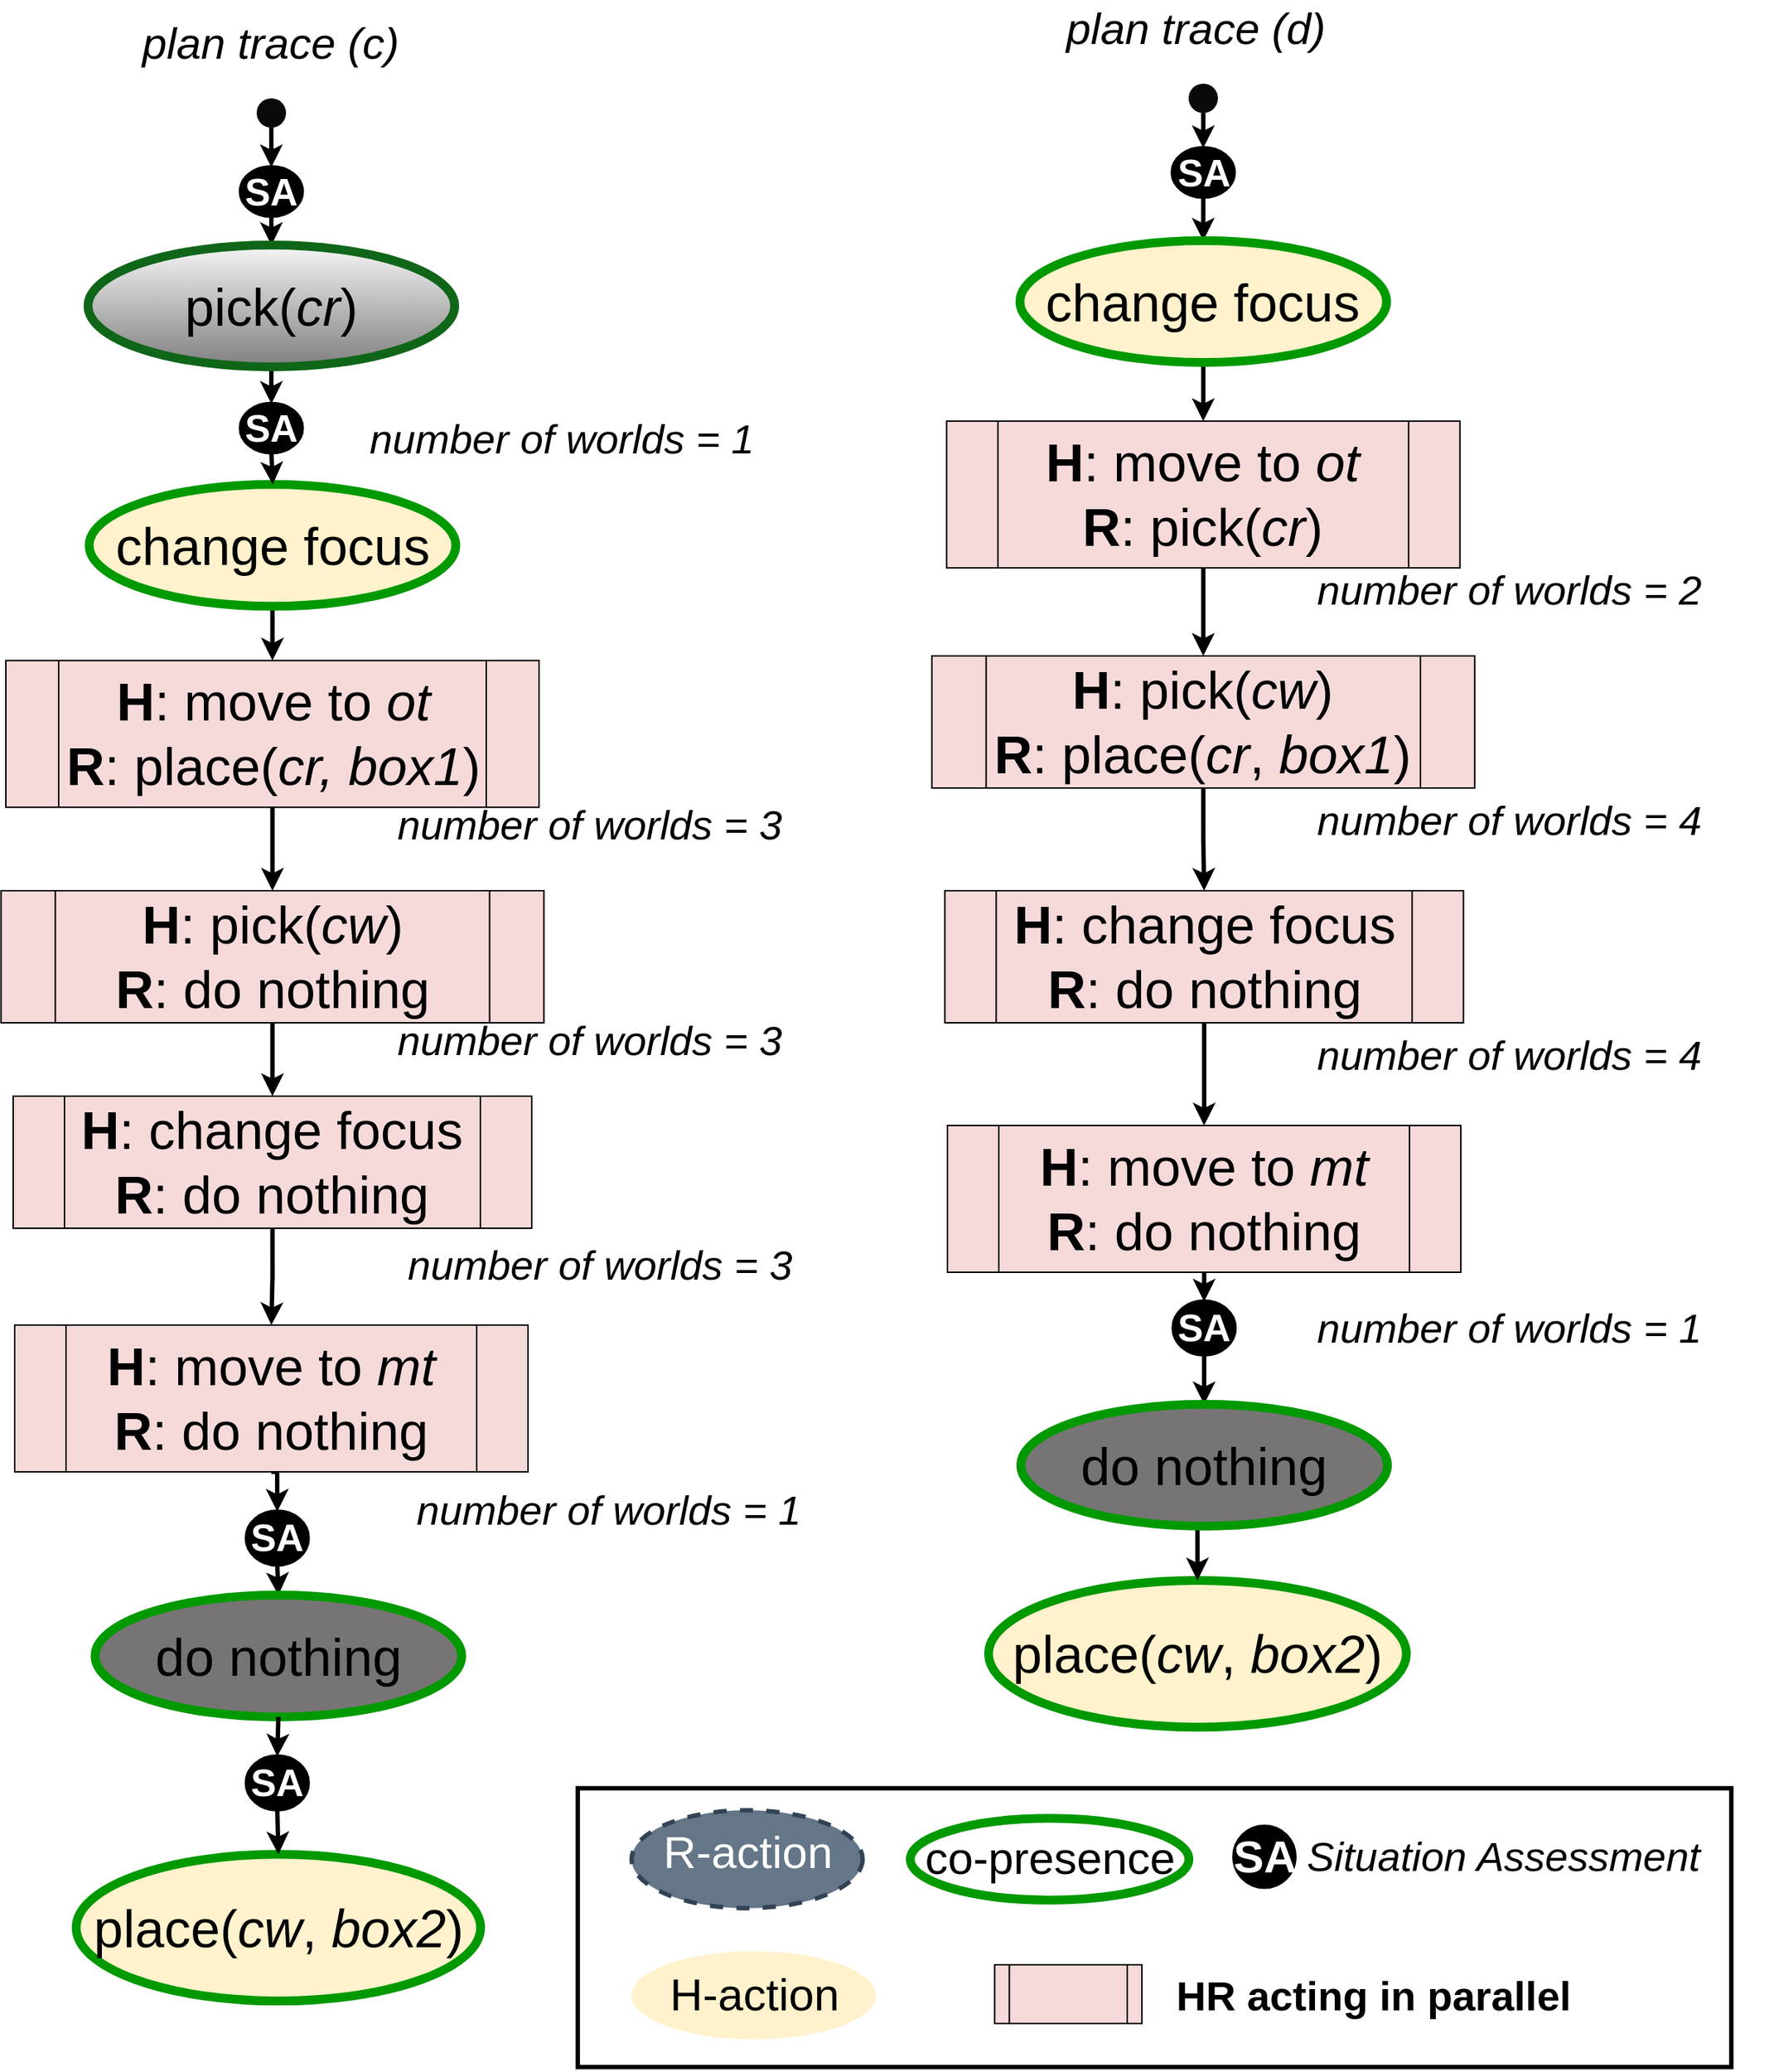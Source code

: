 <mxfile version="24.1.0" type="device">
  <diagram name="Page-1" id="WXPUMiXHoF5w2hRibX3o">
    <mxGraphModel dx="-16488" dy="-5757" grid="1" gridSize="10" guides="1" tooltips="1" connect="1" arrows="1" fold="1" page="1" pageScale="1" pageWidth="850" pageHeight="1100" math="0" shadow="0">
      <root>
        <mxCell id="0" />
        <mxCell id="1" parent="0" />
        <mxCell id="gL9Oa4EOZupIHO8gHdtq-1" style="edgeStyle=orthogonalEdgeStyle;rounded=0;orthogonalLoop=1;jettySize=auto;html=1;exitX=0.5;exitY=1;exitDx=0;exitDy=0;entryX=0.5;entryY=0;entryDx=0;entryDy=0;strokeWidth=3;" parent="1" source="gL9Oa4EOZupIHO8gHdtq-2" target="gL9Oa4EOZupIHO8gHdtq-11" edge="1">
          <mxGeometry relative="1" as="geometry" />
        </mxCell>
        <mxCell id="gL9Oa4EOZupIHO8gHdtq-2" value="&lt;font style=&quot;font-size: 36px;&quot;&gt;change focus&lt;/font&gt;" style="ellipse;whiteSpace=wrap;html=1;shadow=0;glass=0;labelBackgroundColor=none;sketch=0;fontSize=33;strokeColor=#009900;strokeWidth=6;fillColor=#fff2cc;" parent="1" vertex="1">
          <mxGeometry x="17996.76" y="7313.14" width="250" height="83" as="geometry" />
        </mxCell>
        <mxCell id="gL9Oa4EOZupIHO8gHdtq-3" style="edgeStyle=orthogonalEdgeStyle;rounded=0;orthogonalLoop=1;jettySize=auto;html=1;strokeWidth=3;fontSize=33;" parent="1" source="gL9Oa4EOZupIHO8gHdtq-4" target="gL9Oa4EOZupIHO8gHdtq-6" edge="1">
          <mxGeometry relative="1" as="geometry" />
        </mxCell>
        <mxCell id="gL9Oa4EOZupIHO8gHdtq-4" value="&lt;font color=&quot;#ffffff&quot; style=&quot;font-size: 26px;&quot;&gt;SA&lt;/font&gt;" style="ellipse;whiteSpace=wrap;html=1;shadow=0;glass=0;labelBackgroundColor=none;sketch=0;fontSize=26;strokeColor=default;strokeWidth=3;fillColor=#000000;gradientColor=none;gradientDirection=west;verticalAlign=middle;spacing=0;fontStyle=1" parent="1" vertex="1">
          <mxGeometry x="18100.25" y="7097.0" width="41.51" height="33" as="geometry" />
        </mxCell>
        <mxCell id="gL9Oa4EOZupIHO8gHdtq-5" style="edgeStyle=orthogonalEdgeStyle;rounded=0;orthogonalLoop=1;jettySize=auto;html=1;exitX=0.5;exitY=1;exitDx=0;exitDy=0;entryX=0.5;entryY=0;entryDx=0;entryDy=0;strokeWidth=3;" parent="1" source="gL9Oa4EOZupIHO8gHdtq-6" target="gL9Oa4EOZupIHO8gHdtq-10" edge="1">
          <mxGeometry relative="1" as="geometry" />
        </mxCell>
        <mxCell id="gL9Oa4EOZupIHO8gHdtq-6" value="&lt;font style=&quot;font-size: 36px;&quot;&gt;pick(&lt;i&gt;cr&lt;/i&gt;)&lt;/font&gt;" style="ellipse;whiteSpace=wrap;html=1;shadow=0;glass=0;labelBackgroundColor=none;sketch=0;fontSize=33;strokeColor=#0F6618;strokeWidth=6;fillColor=#f5f5f5;gradientColor=#808080;" parent="1" vertex="1">
          <mxGeometry x="17996.01" y="7150.0" width="250" height="83" as="geometry" />
        </mxCell>
        <mxCell id="gL9Oa4EOZupIHO8gHdtq-7" style="edgeStyle=orthogonalEdgeStyle;rounded=0;orthogonalLoop=1;jettySize=auto;html=1;exitX=0.5;exitY=1;exitDx=0;exitDy=0;entryX=0.5;entryY=0;entryDx=0;entryDy=0;strokeWidth=3;" parent="1" source="gL9Oa4EOZupIHO8gHdtq-8" target="gL9Oa4EOZupIHO8gHdtq-4" edge="1">
          <mxGeometry relative="1" as="geometry" />
        </mxCell>
        <mxCell id="gL9Oa4EOZupIHO8gHdtq-8" value="" style="ellipse;whiteSpace=wrap;html=1;aspect=fixed;strokeColor=none;strokeWidth=6;fontSize=22;fillColor=#0A0A0A;" parent="1" vertex="1">
          <mxGeometry x="18111.01" y="7050.0" width="20" height="20" as="geometry" />
        </mxCell>
        <mxCell id="gL9Oa4EOZupIHO8gHdtq-9" style="edgeStyle=orthogonalEdgeStyle;rounded=0;orthogonalLoop=1;jettySize=auto;html=1;exitX=0.5;exitY=1;exitDx=0;exitDy=0;strokeWidth=3;" parent="1" source="gL9Oa4EOZupIHO8gHdtq-10" edge="1">
          <mxGeometry relative="1" as="geometry">
            <mxPoint x="18121.979" y="7313.14" as="targetPoint" />
          </mxGeometry>
        </mxCell>
        <mxCell id="gL9Oa4EOZupIHO8gHdtq-10" value="&lt;font color=&quot;#ffffff&quot; style=&quot;font-size: 26px;&quot;&gt;SA&lt;/font&gt;" style="ellipse;whiteSpace=wrap;html=1;shadow=0;glass=0;labelBackgroundColor=none;sketch=0;fontSize=26;strokeColor=default;strokeWidth=3;fillColor=#000000;gradientColor=none;gradientDirection=west;verticalAlign=middle;spacing=0;fontStyle=1" parent="1" vertex="1">
          <mxGeometry x="18100.25" y="7258.21" width="41.51" height="33" as="geometry" />
        </mxCell>
        <mxCell id="CNIYPI8ph3WN7ZCrOtLs-1" style="edgeStyle=orthogonalEdgeStyle;rounded=0;orthogonalLoop=1;jettySize=auto;html=1;exitX=0.5;exitY=1;exitDx=0;exitDy=0;entryX=0.5;entryY=0;entryDx=0;entryDy=0;strokeWidth=3;" parent="1" source="gL9Oa4EOZupIHO8gHdtq-11" target="gL9Oa4EOZupIHO8gHdtq-13" edge="1">
          <mxGeometry relative="1" as="geometry" />
        </mxCell>
        <mxCell id="gL9Oa4EOZupIHO8gHdtq-11" value="&lt;font style=&quot;font-size: 36px;&quot;&gt;&lt;b&gt;H&lt;/b&gt;: move to &lt;i&gt;ot&lt;/i&gt;&lt;/font&gt;&lt;div&gt;&lt;font style=&quot;font-size: 36px;&quot;&gt;&lt;b&gt;R&lt;/b&gt;: place(&lt;i&gt;cr, box1&lt;/i&gt;)&lt;/font&gt;&lt;/div&gt;" style="shape=process;whiteSpace=wrap;html=1;backgroundOutline=1;fillColor=#f6dada;" parent="1" vertex="1">
          <mxGeometry x="17940" y="7433.14" width="363.51" height="100" as="geometry" />
        </mxCell>
        <mxCell id="gL9Oa4EOZupIHO8gHdtq-12" style="edgeStyle=orthogonalEdgeStyle;rounded=0;orthogonalLoop=1;jettySize=auto;html=1;exitX=0.5;exitY=1;exitDx=0;exitDy=0;entryX=0.5;entryY=0;entryDx=0;entryDy=0;strokeWidth=3;" parent="1" source="gL9Oa4EOZupIHO8gHdtq-13" target="gL9Oa4EOZupIHO8gHdtq-16" edge="1">
          <mxGeometry relative="1" as="geometry" />
        </mxCell>
        <mxCell id="gL9Oa4EOZupIHO8gHdtq-13" value="&lt;font style=&quot;font-size: 36px;&quot;&gt;&lt;b&gt;H&lt;/b&gt;: pick(&lt;i&gt;cw&lt;/i&gt;)&lt;/font&gt;&lt;div&gt;&lt;font style=&quot;font-size: 36px;&quot;&gt;&lt;b&gt;R&lt;/b&gt;:&amp;nbsp;&lt;/font&gt;&lt;span style=&quot;background-color: initial; font-size: 36px;&quot;&gt;do nothing&lt;/span&gt;&lt;/div&gt;" style="shape=process;whiteSpace=wrap;html=1;backgroundOutline=1;fillColor=#f6dada;" parent="1" vertex="1">
          <mxGeometry x="17936.71" y="7590.0" width="370.1" height="90" as="geometry" />
        </mxCell>
        <mxCell id="gL9Oa4EOZupIHO8gHdtq-15" style="edgeStyle=orthogonalEdgeStyle;rounded=0;orthogonalLoop=1;jettySize=auto;html=1;exitX=0.5;exitY=1;exitDx=0;exitDy=0;strokeWidth=3;" parent="1" source="gL9Oa4EOZupIHO8gHdtq-16" target="gL9Oa4EOZupIHO8gHdtq-18" edge="1">
          <mxGeometry relative="1" as="geometry" />
        </mxCell>
        <mxCell id="gL9Oa4EOZupIHO8gHdtq-16" value="&lt;font style=&quot;font-size: 36px;&quot;&gt;&lt;b&gt;H&lt;/b&gt;: change focus&lt;/font&gt;&lt;div&gt;&lt;font style=&quot;font-size: 36px;&quot;&gt;&lt;b&gt;R&lt;/b&gt;: do nothing&lt;/font&gt;&lt;/div&gt;" style="shape=process;whiteSpace=wrap;html=1;backgroundOutline=1;fillColor=#f6dada;" parent="1" vertex="1">
          <mxGeometry x="17944.98" y="7730" width="353.56" height="90" as="geometry" />
        </mxCell>
        <mxCell id="gL9Oa4EOZupIHO8gHdtq-17" style="edgeStyle=orthogonalEdgeStyle;rounded=0;orthogonalLoop=1;jettySize=auto;html=1;exitX=0.5;exitY=1;exitDx=0;exitDy=0;entryX=0.5;entryY=0;entryDx=0;entryDy=0;strokeWidth=3;" parent="1" source="gL9Oa4EOZupIHO8gHdtq-18" target="gL9Oa4EOZupIHO8gHdtq-20" edge="1">
          <mxGeometry relative="1" as="geometry" />
        </mxCell>
        <mxCell id="gL9Oa4EOZupIHO8gHdtq-18" value="&lt;font style=&quot;font-size: 36px;&quot;&gt;&lt;b&gt;H&lt;/b&gt;: move to &lt;i&gt;mt&lt;/i&gt;&lt;/font&gt;&lt;div&gt;&lt;font style=&quot;font-size: 36px;&quot;&gt;&lt;b&gt;R&lt;/b&gt;:&amp;nbsp;&lt;/font&gt;&lt;span style=&quot;font-size: 36px; background-color: initial;&quot;&gt;do nothing&lt;/span&gt;&lt;/div&gt;" style="shape=process;whiteSpace=wrap;html=1;backgroundOutline=1;fillColor=#f6dada;" parent="1" vertex="1">
          <mxGeometry x="17946.01" y="7886" width="350" height="100" as="geometry" />
        </mxCell>
        <mxCell id="gL9Oa4EOZupIHO8gHdtq-19" style="edgeStyle=orthogonalEdgeStyle;rounded=0;orthogonalLoop=1;jettySize=auto;html=1;exitX=0.5;exitY=1;exitDx=0;exitDy=0;entryX=0.5;entryY=0;entryDx=0;entryDy=0;strokeWidth=3;" parent="1" source="gL9Oa4EOZupIHO8gHdtq-20" target="gL9Oa4EOZupIHO8gHdtq-27" edge="1">
          <mxGeometry relative="1" as="geometry" />
        </mxCell>
        <mxCell id="gL9Oa4EOZupIHO8gHdtq-20" value="&lt;font color=&quot;#ffffff&quot; style=&quot;font-size: 26px;&quot;&gt;SA&lt;/font&gt;" style="ellipse;whiteSpace=wrap;html=1;shadow=0;glass=0;labelBackgroundColor=none;sketch=0;fontSize=26;strokeColor=default;strokeWidth=3;fillColor=#000000;gradientColor=none;gradientDirection=west;verticalAlign=middle;spacing=0;fontStyle=1" parent="1" vertex="1">
          <mxGeometry x="18104.29" y="8013.14" width="41.51" height="36" as="geometry" />
        </mxCell>
        <mxCell id="gL9Oa4EOZupIHO8gHdtq-21" value="&lt;i&gt;number of worlds = 3&lt;/i&gt;" style="text;html=1;strokeColor=none;fillColor=none;align=left;verticalAlign=middle;whiteSpace=wrap;rounded=0;shadow=0;glass=0;labelBackgroundColor=none;labelBorderColor=none;sketch=0;fontSize=28;fontColor=#000000;container=0;" parent="1" vertex="1">
          <mxGeometry x="18211.75" y="7833.14" width="311.8" height="23.14" as="geometry" />
        </mxCell>
        <mxCell id="gL9Oa4EOZupIHO8gHdtq-22" value="&lt;i&gt;number of worlds = 3&lt;/i&gt;" style="text;html=1;strokeColor=none;fillColor=none;align=left;verticalAlign=middle;whiteSpace=wrap;rounded=0;shadow=0;glass=0;labelBackgroundColor=none;labelBorderColor=none;sketch=0;fontSize=28;fontColor=#000000;container=0;" parent="1" vertex="1">
          <mxGeometry x="18205.04" y="7533.14" width="311.8" height="23.14" as="geometry" />
        </mxCell>
        <mxCell id="gL9Oa4EOZupIHO8gHdtq-23" value="&lt;i&gt;number of worlds = 3&lt;/i&gt;" style="text;html=1;strokeColor=none;fillColor=none;align=left;verticalAlign=middle;whiteSpace=wrap;rounded=0;shadow=0;glass=0;labelBackgroundColor=none;labelBorderColor=none;sketch=0;fontSize=28;fontColor=#000000;container=0;" parent="1" vertex="1">
          <mxGeometry x="18205.04" y="7680" width="311.8" height="23.14" as="geometry" />
        </mxCell>
        <mxCell id="gL9Oa4EOZupIHO8gHdtq-24" value="&lt;i&gt;number of worlds = 1&lt;/i&gt;" style="text;html=1;strokeColor=none;fillColor=none;align=left;verticalAlign=middle;whiteSpace=wrap;rounded=0;shadow=0;glass=0;labelBackgroundColor=none;labelBorderColor=none;sketch=0;fontSize=28;fontColor=#000000;container=0;" parent="1" vertex="1">
          <mxGeometry x="18185.94" y="7270.0" width="311.8" height="23.14" as="geometry" />
        </mxCell>
        <mxCell id="gL9Oa4EOZupIHO8gHdtq-25" value="&lt;font style=&quot;font-size: 36px;&quot;&gt;place(&lt;i&gt;cw&lt;/i&gt;, &lt;i&gt;box2&lt;/i&gt;)&lt;/font&gt;" style="ellipse;whiteSpace=wrap;html=1;shadow=0;glass=0;labelBackgroundColor=none;sketch=0;fontSize=33;strokeColor=#009900;strokeWidth=6;fillColor=#fff2cc;" parent="1" vertex="1">
          <mxGeometry x="17987.93" y="8246.65" width="275.75" height="100" as="geometry" />
        </mxCell>
        <mxCell id="gL9Oa4EOZupIHO8gHdtq-26" style="edgeStyle=orthogonalEdgeStyle;rounded=0;orthogonalLoop=1;jettySize=auto;html=1;exitX=0.5;exitY=1;exitDx=0;exitDy=0;entryX=0.5;entryY=0;entryDx=0;entryDy=0;strokeWidth=3;" parent="1" source="gL9Oa4EOZupIHO8gHdtq-29" target="gL9Oa4EOZupIHO8gHdtq-25" edge="1">
          <mxGeometry relative="1" as="geometry" />
        </mxCell>
        <mxCell id="gL9Oa4EOZupIHO8gHdtq-27" value="&lt;font style=&quot;font-size: 36px;&quot;&gt;do nothing&lt;/font&gt;" style="ellipse;whiteSpace=wrap;html=1;shadow=0;glass=0;labelBackgroundColor=none;sketch=0;fontSize=33;strokeColor=#009900;strokeWidth=6;fillColor=#767474;" parent="1" vertex="1">
          <mxGeometry x="18000.8" y="8070" width="250" height="83" as="geometry" />
        </mxCell>
        <mxCell id="gL9Oa4EOZupIHO8gHdtq-28" value="" style="edgeStyle=orthogonalEdgeStyle;rounded=0;orthogonalLoop=1;jettySize=auto;html=1;exitX=0.5;exitY=1;exitDx=0;exitDy=0;entryX=0.5;entryY=0;entryDx=0;entryDy=0;strokeWidth=3;" parent="1" source="gL9Oa4EOZupIHO8gHdtq-27" target="gL9Oa4EOZupIHO8gHdtq-29" edge="1">
          <mxGeometry relative="1" as="geometry">
            <mxPoint x="18125.8" y="8163.28" as="sourcePoint" />
            <mxPoint x="18127.8" y="8240.28" as="targetPoint" />
          </mxGeometry>
        </mxCell>
        <mxCell id="gL9Oa4EOZupIHO8gHdtq-29" value="&lt;font color=&quot;#ffffff&quot; style=&quot;font-size: 26px;&quot;&gt;SA&lt;/font&gt;" style="ellipse;whiteSpace=wrap;html=1;shadow=0;glass=0;labelBackgroundColor=none;sketch=0;fontSize=26;strokeColor=default;strokeWidth=3;fillColor=#000000;gradientColor=none;gradientDirection=west;verticalAlign=middle;spacing=0;fontStyle=1" parent="1" vertex="1">
          <mxGeometry x="18104.29" y="8180.0" width="41.51" height="36" as="geometry" />
        </mxCell>
        <mxCell id="gL9Oa4EOZupIHO8gHdtq-30" value="&lt;i&gt;number of worlds = 1&lt;/i&gt;" style="text;html=1;strokeColor=none;fillColor=none;align=left;verticalAlign=middle;whiteSpace=wrap;rounded=0;shadow=0;glass=0;labelBackgroundColor=none;labelBorderColor=none;sketch=0;fontSize=28;fontColor=#000000;container=0;" parent="1" vertex="1">
          <mxGeometry x="18218.42" y="8000" width="311.8" height="23.14" as="geometry" />
        </mxCell>
        <mxCell id="gL9Oa4EOZupIHO8gHdtq-63" style="edgeStyle=orthogonalEdgeStyle;rounded=0;orthogonalLoop=1;jettySize=auto;html=1;strokeWidth=3;fontSize=33;" parent="1" source="gL9Oa4EOZupIHO8gHdtq-64" target="gL9Oa4EOZupIHO8gHdtq-66" edge="1">
          <mxGeometry relative="1" as="geometry" />
        </mxCell>
        <mxCell id="gL9Oa4EOZupIHO8gHdtq-64" value="&lt;font color=&quot;#ffffff&quot; style=&quot;font-size: 26px;&quot;&gt;SA&lt;/font&gt;" style="ellipse;whiteSpace=wrap;html=1;shadow=0;glass=0;labelBackgroundColor=none;sketch=0;fontSize=26;strokeColor=default;strokeWidth=3;fillColor=#000000;gradientColor=none;gradientDirection=west;verticalAlign=middle;spacing=0;fontStyle=1" parent="1" vertex="1">
          <mxGeometry x="18735.62" y="7084" width="41.51" height="33" as="geometry" />
        </mxCell>
        <mxCell id="gL9Oa4EOZupIHO8gHdtq-65" style="edgeStyle=orthogonalEdgeStyle;rounded=0;orthogonalLoop=1;jettySize=auto;html=1;exitX=0.5;exitY=1;exitDx=0;exitDy=0;entryX=0.5;entryY=0;entryDx=0;entryDy=0;strokeWidth=3;" parent="1" source="gL9Oa4EOZupIHO8gHdtq-66" target="gL9Oa4EOZupIHO8gHdtq-72" edge="1">
          <mxGeometry relative="1" as="geometry" />
        </mxCell>
        <mxCell id="gL9Oa4EOZupIHO8gHdtq-66" value="&lt;font style=&quot;font-size: 36px;&quot;&gt;change focus&lt;/font&gt;" style="ellipse;whiteSpace=wrap;html=1;shadow=0;glass=0;labelBackgroundColor=none;sketch=0;fontSize=33;strokeColor=#009900;strokeWidth=6;fillColor=#fff2cc;" parent="1" vertex="1">
          <mxGeometry x="18631.38" y="7147" width="250" height="83" as="geometry" />
        </mxCell>
        <mxCell id="gL9Oa4EOZupIHO8gHdtq-67" style="edgeStyle=orthogonalEdgeStyle;rounded=0;orthogonalLoop=1;jettySize=auto;html=1;exitX=0.5;exitY=1;exitDx=0;exitDy=0;entryX=0.5;entryY=0;entryDx=0;entryDy=0;strokeWidth=3;" parent="1" source="gL9Oa4EOZupIHO8gHdtq-68" target="gL9Oa4EOZupIHO8gHdtq-64" edge="1">
          <mxGeometry relative="1" as="geometry" />
        </mxCell>
        <mxCell id="gL9Oa4EOZupIHO8gHdtq-68" value="" style="ellipse;whiteSpace=wrap;html=1;aspect=fixed;strokeColor=none;strokeWidth=6;fontSize=22;fillColor=#0A0A0A;" parent="1" vertex="1">
          <mxGeometry x="18746.38" y="7040" width="20" height="20" as="geometry" />
        </mxCell>
        <mxCell id="gL9Oa4EOZupIHO8gHdtq-69" style="edgeStyle=orthogonalEdgeStyle;rounded=0;orthogonalLoop=1;jettySize=auto;html=1;exitX=0.5;exitY=1;exitDx=0;exitDy=0;entryX=0.5;entryY=0;entryDx=0;entryDy=0;strokeWidth=3;" parent="1" source="gL9Oa4EOZupIHO8gHdtq-70" target="gL9Oa4EOZupIHO8gHdtq-74" edge="1">
          <mxGeometry relative="1" as="geometry" />
        </mxCell>
        <mxCell id="gL9Oa4EOZupIHO8gHdtq-70" value="&lt;font style=&quot;font-size: 36px;&quot;&gt;&lt;b&gt;H&lt;/b&gt;: pick(&lt;i&gt;cw&lt;/i&gt;)&lt;/font&gt;&lt;div&gt;&lt;font style=&quot;font-size: 36px;&quot;&gt;&lt;b&gt;R&lt;/b&gt;: place(&lt;i&gt;cr&lt;/i&gt;, &lt;i&gt;box1&lt;/i&gt;)&lt;/font&gt;&lt;/div&gt;" style="shape=process;whiteSpace=wrap;html=1;backgroundOutline=1;fillColor=#f6dada;" parent="1" vertex="1">
          <mxGeometry x="18571.33" y="7430" width="370.1" height="90" as="geometry" />
        </mxCell>
        <mxCell id="gL9Oa4EOZupIHO8gHdtq-71" style="edgeStyle=orthogonalEdgeStyle;rounded=0;orthogonalLoop=1;jettySize=auto;html=1;exitX=0.5;exitY=1;exitDx=0;exitDy=0;entryX=0.5;entryY=0;entryDx=0;entryDy=0;strokeWidth=3;" parent="1" source="gL9Oa4EOZupIHO8gHdtq-72" target="gL9Oa4EOZupIHO8gHdtq-70" edge="1">
          <mxGeometry relative="1" as="geometry" />
        </mxCell>
        <mxCell id="gL9Oa4EOZupIHO8gHdtq-72" value="&lt;font style=&quot;font-size: 36px;&quot;&gt;&lt;b&gt;H&lt;/b&gt;: move to &lt;i&gt;ot&lt;/i&gt;&lt;/font&gt;&lt;div&gt;&lt;font style=&quot;font-size: 36px;&quot;&gt;&lt;b&gt;R&lt;/b&gt;: pick(&lt;i&gt;cr&lt;/i&gt;)&lt;/font&gt;&lt;/div&gt;" style="shape=process;whiteSpace=wrap;html=1;backgroundOutline=1;fillColor=#f6dada;" parent="1" vertex="1">
          <mxGeometry x="18581.38" y="7270" width="350" height="100" as="geometry" />
        </mxCell>
        <mxCell id="gL9Oa4EOZupIHO8gHdtq-73" style="edgeStyle=orthogonalEdgeStyle;rounded=0;orthogonalLoop=1;jettySize=auto;html=1;exitX=0.5;exitY=1;exitDx=0;exitDy=0;strokeWidth=3;" parent="1" source="gL9Oa4EOZupIHO8gHdtq-74" target="gL9Oa4EOZupIHO8gHdtq-76" edge="1">
          <mxGeometry relative="1" as="geometry" />
        </mxCell>
        <mxCell id="gL9Oa4EOZupIHO8gHdtq-74" value="&lt;font style=&quot;font-size: 36px;&quot;&gt;&lt;b&gt;H&lt;/b&gt;: change focus&lt;/font&gt;&lt;div&gt;&lt;font style=&quot;font-size: 36px;&quot;&gt;&lt;b&gt;R&lt;/b&gt;: do nothing&lt;/font&gt;&lt;/div&gt;" style="shape=process;whiteSpace=wrap;html=1;backgroundOutline=1;fillColor=#f6dada;" parent="1" vertex="1">
          <mxGeometry x="18580.2" y="7590" width="353.56" height="90" as="geometry" />
        </mxCell>
        <mxCell id="gL9Oa4EOZupIHO8gHdtq-75" style="edgeStyle=orthogonalEdgeStyle;rounded=0;orthogonalLoop=1;jettySize=auto;html=1;exitX=0.5;exitY=1;exitDx=0;exitDy=0;entryX=0.5;entryY=0;entryDx=0;entryDy=0;strokeWidth=3;" parent="1" source="gL9Oa4EOZupIHO8gHdtq-76" target="gL9Oa4EOZupIHO8gHdtq-80" edge="1">
          <mxGeometry relative="1" as="geometry" />
        </mxCell>
        <mxCell id="gL9Oa4EOZupIHO8gHdtq-76" value="&lt;font style=&quot;font-size: 36px;&quot;&gt;&lt;b&gt;H&lt;/b&gt;: move to &lt;i&gt;mt&lt;/i&gt;&lt;/font&gt;&lt;div&gt;&lt;font style=&quot;font-size: 36px;&quot;&gt;&lt;b&gt;R&lt;/b&gt;:&amp;nbsp;&lt;/font&gt;&lt;span style=&quot;font-size: 36px; background-color: initial;&quot;&gt;do nothing&lt;/span&gt;&lt;/div&gt;" style="shape=process;whiteSpace=wrap;html=1;backgroundOutline=1;fillColor=#f6dada;" parent="1" vertex="1">
          <mxGeometry x="18581.97" y="7750" width="350" height="100" as="geometry" />
        </mxCell>
        <mxCell id="gL9Oa4EOZupIHO8gHdtq-80" value="&lt;font color=&quot;#ffffff&quot; style=&quot;font-size: 26px;&quot;&gt;SA&lt;/font&gt;" style="ellipse;whiteSpace=wrap;html=1;shadow=0;glass=0;labelBackgroundColor=none;sketch=0;fontSize=26;strokeColor=default;strokeWidth=3;fillColor=#000000;gradientColor=none;gradientDirection=west;verticalAlign=middle;spacing=0;fontStyle=1" parent="1" vertex="1">
          <mxGeometry x="18736.22" y="7870" width="41.51" height="36" as="geometry" />
        </mxCell>
        <mxCell id="gL9Oa4EOZupIHO8gHdtq-81" style="edgeStyle=orthogonalEdgeStyle;rounded=0;orthogonalLoop=1;jettySize=auto;html=1;entryX=0.5;entryY=0;entryDx=0;entryDy=0;strokeWidth=3;" parent="1" target="gL9Oa4EOZupIHO8gHdtq-85" edge="1" source="gL9Oa4EOZupIHO8gHdtq-80">
          <mxGeometry relative="1" as="geometry">
            <mxPoint x="18756.4" y="7913.14" as="sourcePoint" />
          </mxGeometry>
        </mxCell>
        <mxCell id="gL9Oa4EOZupIHO8gHdtq-83" value="&lt;font style=&quot;font-size: 36px;&quot;&gt;place(&lt;i&gt;cw&lt;/i&gt;, &lt;i&gt;box2&lt;/i&gt;)&lt;/font&gt;" style="ellipse;whiteSpace=wrap;html=1;shadow=0;glass=0;labelBackgroundColor=none;sketch=0;fontSize=33;strokeColor=#009900;strokeWidth=6;fillColor=#fff2cc;" parent="1" vertex="1">
          <mxGeometry x="18610" y="8060" width="284.84" height="100" as="geometry" />
        </mxCell>
        <mxCell id="gL9Oa4EOZupIHO8gHdtq-84" style="edgeStyle=orthogonalEdgeStyle;rounded=0;orthogonalLoop=1;jettySize=auto;html=1;exitX=0.5;exitY=1;exitDx=0;exitDy=0;entryX=0.5;entryY=0;entryDx=0;entryDy=0;strokeWidth=3;" parent="1" source="gL9Oa4EOZupIHO8gHdtq-85" target="gL9Oa4EOZupIHO8gHdtq-83" edge="1">
          <mxGeometry relative="1" as="geometry" />
        </mxCell>
        <mxCell id="gL9Oa4EOZupIHO8gHdtq-85" value="&lt;font style=&quot;font-size: 36px;&quot;&gt;do nothing&lt;/font&gt;" style="ellipse;whiteSpace=wrap;html=1;shadow=0;glass=0;labelBackgroundColor=none;sketch=0;fontSize=33;strokeColor=#009900;strokeWidth=6;fillColor=#767474;" parent="1" vertex="1">
          <mxGeometry x="18631.98" y="7940.0" width="250" height="83" as="geometry" />
        </mxCell>
        <mxCell id="gL9Oa4EOZupIHO8gHdtq-88" value="&lt;i&gt;number of worlds = 4&lt;/i&gt;" style="text;html=1;strokeColor=none;fillColor=none;align=left;verticalAlign=middle;whiteSpace=wrap;rounded=0;shadow=0;glass=0;labelBackgroundColor=none;labelBorderColor=none;sketch=0;fontSize=28;fontColor=#000000;container=0;" parent="1" vertex="1">
          <mxGeometry x="18831.91" y="7690" width="311.8" height="23.14" as="geometry" />
        </mxCell>
        <mxCell id="gL9Oa4EOZupIHO8gHdtq-89" value="&lt;i&gt;number of worlds = 2&lt;/i&gt;" style="text;html=1;strokeColor=none;fillColor=none;align=left;verticalAlign=middle;whiteSpace=wrap;rounded=0;shadow=0;glass=0;labelBackgroundColor=none;labelBorderColor=none;sketch=0;fontSize=28;fontColor=#000000;container=0;" parent="1" vertex="1">
          <mxGeometry x="18831.91" y="7373" width="311.8" height="23.14" as="geometry" />
        </mxCell>
        <mxCell id="gL9Oa4EOZupIHO8gHdtq-90" value="&lt;i&gt;number of worlds = 4&lt;/i&gt;" style="text;html=1;strokeColor=none;fillColor=none;align=left;verticalAlign=middle;whiteSpace=wrap;rounded=0;shadow=0;glass=0;labelBackgroundColor=none;labelBorderColor=none;sketch=0;fontSize=28;fontColor=#000000;container=0;" parent="1" vertex="1">
          <mxGeometry x="18831.91" y="7530" width="311.8" height="23.14" as="geometry" />
        </mxCell>
        <mxCell id="gL9Oa4EOZupIHO8gHdtq-91" value="&lt;i&gt;number of worlds = 1&lt;/i&gt;" style="text;html=1;strokeColor=none;fillColor=none;align=left;verticalAlign=middle;whiteSpace=wrap;rounded=0;shadow=0;glass=0;labelBackgroundColor=none;labelBorderColor=none;sketch=0;fontSize=28;fontColor=#000000;container=0;" parent="1" vertex="1">
          <mxGeometry x="18831.91" y="7876.43" width="311.8" height="23.14" as="geometry" />
        </mxCell>
        <mxCell id="gL9Oa4EOZupIHO8gHdtq-94" value="&lt;i&gt;&lt;font style=&quot;font-size: 30px;&quot;&gt;plan trace (d)&lt;/font&gt;&lt;/i&gt;" style="text;html=1;strokeColor=none;fillColor=none;align=left;verticalAlign=middle;whiteSpace=wrap;rounded=0;shadow=0;glass=0;labelBackgroundColor=none;labelBorderColor=none;sketch=0;fontSize=28;fontColor=#000000;container=0;" parent="1" vertex="1">
          <mxGeometry x="18661.38" y="6990" width="190" height="23.14" as="geometry" />
        </mxCell>
        <mxCell id="gL9Oa4EOZupIHO8gHdtq-95" value="&lt;i&gt;&lt;font style=&quot;font-size: 30px;&quot;&gt;plan trace (c)&lt;/font&gt;&lt;/i&gt;" style="text;html=1;strokeColor=none;fillColor=none;align=left;verticalAlign=middle;whiteSpace=wrap;rounded=0;shadow=0;glass=0;labelBackgroundColor=none;labelBorderColor=none;sketch=0;fontSize=28;fontColor=#000000;container=0;" parent="1" vertex="1">
          <mxGeometry x="18030.8" y="7000" width="190" height="23.14" as="geometry" />
        </mxCell>
        <mxCell id="gL9Oa4EOZupIHO8gHdtq-96" value="" style="rounded=0;whiteSpace=wrap;html=1;shadow=0;glass=0;labelBackgroundColor=none;labelBorderColor=none;sketch=0;fontSize=28;fontColor=#000000;strokeColor=#000000;strokeWidth=3;fillColor=none;gradientColor=none;gradientDirection=west;container=0;" parent="1" vertex="1">
          <mxGeometry x="18329.9" y="8201.65" width="786.49" height="190" as="geometry" />
        </mxCell>
        <mxCell id="gL9Oa4EOZupIHO8gHdtq-97" value="&lt;p style=&quot;line-height: 0.8; font-size: 31px;&quot;&gt;co-presence&lt;/p&gt;" style="ellipse;whiteSpace=wrap;html=1;shadow=0;glass=0;labelBackgroundColor=none;sketch=0;fontSize=31;strokeColor=#009900;strokeWidth=6;fillColor=none;gradientDirection=west;container=0;" parent="1" vertex="1">
          <mxGeometry x="18556.61" y="8222.16" width="190" height="55.68" as="geometry" />
        </mxCell>
        <mxCell id="gL9Oa4EOZupIHO8gHdtq-98" value="&lt;i&gt;Situation Assessment&lt;/i&gt;" style="text;html=1;strokeColor=none;fillColor=none;align=left;verticalAlign=middle;whiteSpace=wrap;rounded=0;shadow=0;glass=0;labelBackgroundColor=none;labelBorderColor=none;sketch=0;fontSize=28;fontColor=#000000;container=0;" parent="1" vertex="1">
          <mxGeometry x="18824.81" y="8236.73" width="311.8" height="23.14" as="geometry" />
        </mxCell>
        <mxCell id="gL9Oa4EOZupIHO8gHdtq-100" value="&lt;font color=&quot;#ffffff&quot; style=&quot;font-size: 31px;&quot;&gt;SA&lt;/font&gt;" style="ellipse;whiteSpace=wrap;html=1;shadow=0;glass=0;labelBackgroundColor=none;sketch=0;fontSize=31;strokeColor=default;strokeWidth=3;fillColor=#000000;gradientColor=none;gradientDirection=west;verticalAlign=middle;spacing=0;fontStyle=1;container=0;" parent="1" vertex="1">
          <mxGeometry x="18777.61" y="8227.85" width="40.9" height="40.9" as="geometry" />
        </mxCell>
        <mxCell id="gL9Oa4EOZupIHO8gHdtq-101" value="&lt;p style=&quot;line-height: 0.8; font-size: 31px;&quot;&gt;R-action&lt;/p&gt;" style="ellipse;whiteSpace=wrap;shadow=0;glass=0;dashed=1;labelBackgroundColor=none;sketch=0;fontSize=31;strokeColor=#314354;strokeWidth=3;fillColor=#647687;container=0;spacingBottom=8;html=1;fontColor=#ffffff;" parent="1" vertex="1">
          <mxGeometry x="18366.63" y="8216.65" width="157.5" height="66.7" as="geometry" />
        </mxCell>
        <mxCell id="gL9Oa4EOZupIHO8gHdtq-102" value="&lt;p style=&quot;line-height: 0.8; font-size: 31px;&quot;&gt;H-action&lt;/p&gt;" style="ellipse;whiteSpace=wrap;shadow=0;glass=0;dashed=1;labelBackgroundColor=none;sketch=0;fontSize=31;strokeColor=none;strokeWidth=3;fillColor=#FFF2CC;gradientColor=none;container=0;html=1;" parent="1" vertex="1">
          <mxGeometry x="18366.63" y="8312.73" width="166.67" height="60" as="geometry" />
        </mxCell>
        <mxCell id="gL9Oa4EOZupIHO8gHdtq-104" value="" style="shape=process;whiteSpace=wrap;html=1;backgroundOutline=1;fillColor=#f6dada;" parent="1" vertex="1">
          <mxGeometry x="18614.16" y="8321.93" width="100.4" height="40" as="geometry" />
        </mxCell>
        <mxCell id="gL9Oa4EOZupIHO8gHdtq-105" value="&lt;b&gt;HR acting in parallel&lt;/b&gt;" style="text;html=1;strokeColor=none;fillColor=none;align=left;verticalAlign=middle;whiteSpace=wrap;rounded=0;shadow=0;glass=0;labelBackgroundColor=none;labelBorderColor=none;sketch=0;fontSize=28;fontColor=#000000;container=0;" parent="1" vertex="1">
          <mxGeometry x="18736.43" y="8321.93" width="310" height="41.6" as="geometry" />
        </mxCell>
      </root>
    </mxGraphModel>
  </diagram>
</mxfile>
